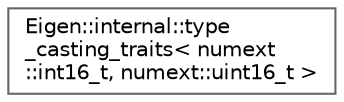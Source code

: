 digraph "Graphical Class Hierarchy"
{
 // LATEX_PDF_SIZE
  bgcolor="transparent";
  edge [fontname=Helvetica,fontsize=10,labelfontname=Helvetica,labelfontsize=10];
  node [fontname=Helvetica,fontsize=10,shape=box,height=0.2,width=0.4];
  rankdir="LR";
  Node0 [id="Node000000",label="Eigen::internal::type\l_casting_traits\< numext\l::int16_t, numext::uint16_t \>",height=0.2,width=0.4,color="grey40", fillcolor="white", style="filled",URL="$structEigen_1_1internal_1_1type__casting__traits_3_01numext_1_1int16__t_00_01numext_1_1uint16__t_01_4.html",tooltip=" "];
}
